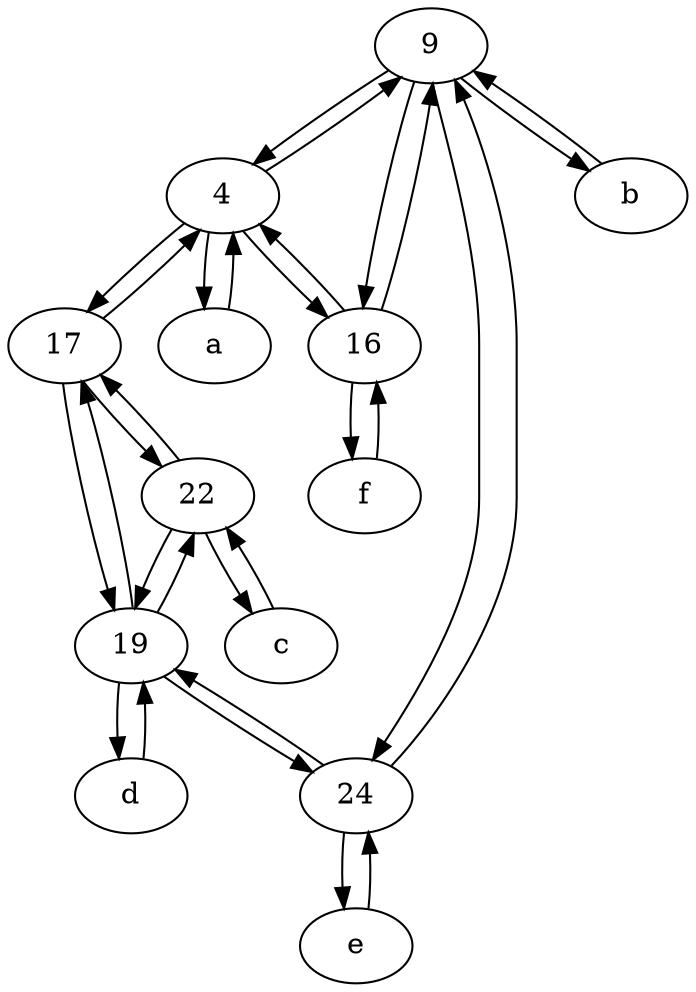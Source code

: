 digraph  {
	9;
	d [pos="20,30!"];
	17;
	22;
	4;
	16;
	f [pos="15,45!"];
	a [pos="40,10!"];
	19;
	24;
	e [pos="30,50!"];
	b [pos="50,20!"];
	c [pos="20,10!"];
	22 -> c;
	9 -> 4;
	19 -> 17;
	4 -> 17;
	24 -> e;
	e -> 24;
	17 -> 19;
	16 -> f;
	c -> 22;
	9 -> b;
	16 -> 9;
	24 -> 19;
	4 -> 16;
	19 -> 24;
	16 -> 4;
	d -> 19;
	17 -> 22;
	22 -> 17;
	19 -> 22;
	f -> 16;
	4 -> 9;
	9 -> 16;
	24 -> 9;
	4 -> a;
	19 -> d;
	22 -> 19;
	a -> 4;
	b -> 9;
	17 -> 4;
	9 -> 24;

	}